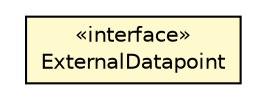 #!/usr/local/bin/dot
#
# Class diagram 
# Generated by UMLGraph version R5_6-24-gf6e263 (http://www.umlgraph.org/)
#

digraph G {
	edge [fontname="Helvetica",fontsize=10,labelfontname="Helvetica",labelfontsize=10];
	node [fontname="Helvetica",fontsize=10,shape=plaintext];
	nodesep=0.25;
	ranksep=0.5;
	// org.universAAL.lddi.abstraction.ExternalDatapoint
	c3799452 [label=<<table title="org.universAAL.lddi.abstraction.ExternalDatapoint" border="0" cellborder="1" cellspacing="0" cellpadding="2" port="p" bgcolor="lemonChiffon" href="./ExternalDatapoint.html">
		<tr><td><table border="0" cellspacing="0" cellpadding="1">
<tr><td align="center" balign="center"> &#171;interface&#187; </td></tr>
<tr><td align="center" balign="center"> ExternalDatapoint </td></tr>
		</table></td></tr>
		</table>>, URL="./ExternalDatapoint.html", fontname="Helvetica", fontcolor="black", fontsize=10.0];
}

